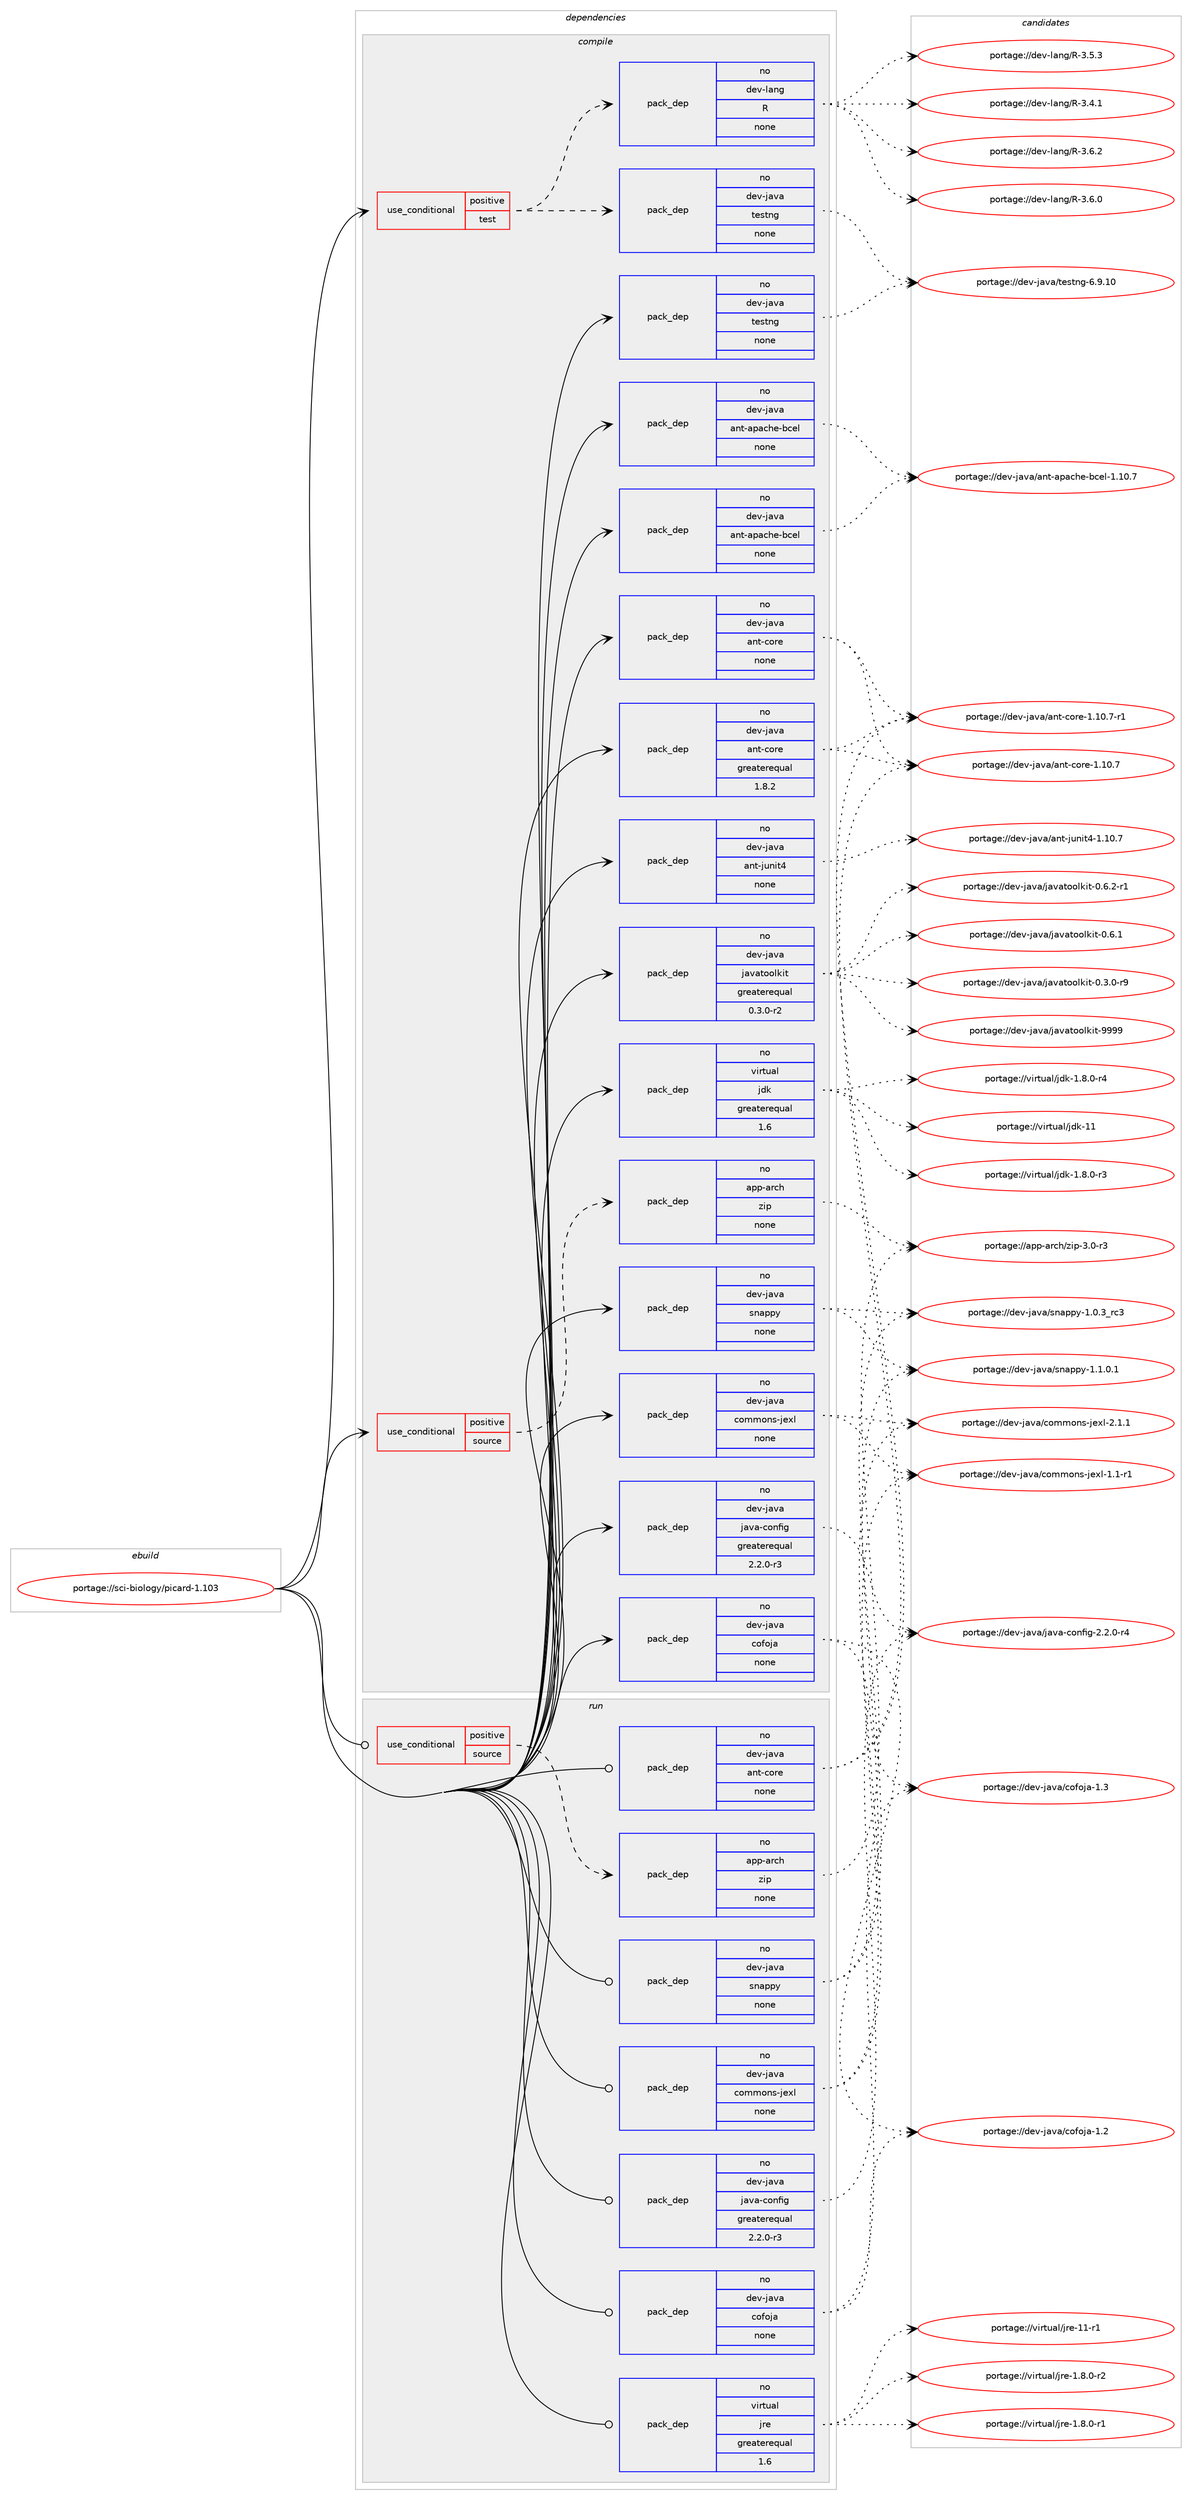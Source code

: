 digraph prolog {

# *************
# Graph options
# *************

newrank=true;
concentrate=true;
compound=true;
graph [rankdir=LR,fontname=Helvetica,fontsize=10,ranksep=1.5];#, ranksep=2.5, nodesep=0.2];
edge  [arrowhead=vee];
node  [fontname=Helvetica,fontsize=10];

# **********
# The ebuild
# **********

subgraph cluster_leftcol {
color=gray;
rank=same;
label=<<i>ebuild</i>>;
id [label="portage://sci-biology/picard-1.103", color=red, width=4, href="../sci-biology/picard-1.103.svg"];
}

# ****************
# The dependencies
# ****************

subgraph cluster_midcol {
color=gray;
label=<<i>dependencies</i>>;
subgraph cluster_compile {
fillcolor="#eeeeee";
style=filled;
label=<<i>compile</i>>;
subgraph cond20554 {
dependency101655 [label=<<TABLE BORDER="0" CELLBORDER="1" CELLSPACING="0" CELLPADDING="4"><TR><TD ROWSPAN="3" CELLPADDING="10">use_conditional</TD></TR><TR><TD>positive</TD></TR><TR><TD>source</TD></TR></TABLE>>, shape=none, color=red];
subgraph pack79355 {
dependency101656 [label=<<TABLE BORDER="0" CELLBORDER="1" CELLSPACING="0" CELLPADDING="4" WIDTH="220"><TR><TD ROWSPAN="6" CELLPADDING="30">pack_dep</TD></TR><TR><TD WIDTH="110">no</TD></TR><TR><TD>app-arch</TD></TR><TR><TD>zip</TD></TR><TR><TD>none</TD></TR><TR><TD></TD></TR></TABLE>>, shape=none, color=blue];
}
dependency101655:e -> dependency101656:w [weight=20,style="dashed",arrowhead="vee"];
}
id:e -> dependency101655:w [weight=20,style="solid",arrowhead="vee"];
subgraph cond20555 {
dependency101657 [label=<<TABLE BORDER="0" CELLBORDER="1" CELLSPACING="0" CELLPADDING="4"><TR><TD ROWSPAN="3" CELLPADDING="10">use_conditional</TD></TR><TR><TD>positive</TD></TR><TR><TD>test</TD></TR></TABLE>>, shape=none, color=red];
subgraph pack79356 {
dependency101658 [label=<<TABLE BORDER="0" CELLBORDER="1" CELLSPACING="0" CELLPADDING="4" WIDTH="220"><TR><TD ROWSPAN="6" CELLPADDING="30">pack_dep</TD></TR><TR><TD WIDTH="110">no</TD></TR><TR><TD>dev-java</TD></TR><TR><TD>testng</TD></TR><TR><TD>none</TD></TR><TR><TD></TD></TR></TABLE>>, shape=none, color=blue];
}
dependency101657:e -> dependency101658:w [weight=20,style="dashed",arrowhead="vee"];
subgraph pack79357 {
dependency101659 [label=<<TABLE BORDER="0" CELLBORDER="1" CELLSPACING="0" CELLPADDING="4" WIDTH="220"><TR><TD ROWSPAN="6" CELLPADDING="30">pack_dep</TD></TR><TR><TD WIDTH="110">no</TD></TR><TR><TD>dev-lang</TD></TR><TR><TD>R</TD></TR><TR><TD>none</TD></TR><TR><TD></TD></TR></TABLE>>, shape=none, color=blue];
}
dependency101657:e -> dependency101659:w [weight=20,style="dashed",arrowhead="vee"];
}
id:e -> dependency101657:w [weight=20,style="solid",arrowhead="vee"];
subgraph pack79358 {
dependency101660 [label=<<TABLE BORDER="0" CELLBORDER="1" CELLSPACING="0" CELLPADDING="4" WIDTH="220"><TR><TD ROWSPAN="6" CELLPADDING="30">pack_dep</TD></TR><TR><TD WIDTH="110">no</TD></TR><TR><TD>dev-java</TD></TR><TR><TD>ant-apache-bcel</TD></TR><TR><TD>none</TD></TR><TR><TD></TD></TR></TABLE>>, shape=none, color=blue];
}
id:e -> dependency101660:w [weight=20,style="solid",arrowhead="vee"];
subgraph pack79359 {
dependency101661 [label=<<TABLE BORDER="0" CELLBORDER="1" CELLSPACING="0" CELLPADDING="4" WIDTH="220"><TR><TD ROWSPAN="6" CELLPADDING="30">pack_dep</TD></TR><TR><TD WIDTH="110">no</TD></TR><TR><TD>dev-java</TD></TR><TR><TD>ant-apache-bcel</TD></TR><TR><TD>none</TD></TR><TR><TD></TD></TR></TABLE>>, shape=none, color=blue];
}
id:e -> dependency101661:w [weight=20,style="solid",arrowhead="vee"];
subgraph pack79360 {
dependency101662 [label=<<TABLE BORDER="0" CELLBORDER="1" CELLSPACING="0" CELLPADDING="4" WIDTH="220"><TR><TD ROWSPAN="6" CELLPADDING="30">pack_dep</TD></TR><TR><TD WIDTH="110">no</TD></TR><TR><TD>dev-java</TD></TR><TR><TD>ant-core</TD></TR><TR><TD>greaterequal</TD></TR><TR><TD>1.8.2</TD></TR></TABLE>>, shape=none, color=blue];
}
id:e -> dependency101662:w [weight=20,style="solid",arrowhead="vee"];
subgraph pack79361 {
dependency101663 [label=<<TABLE BORDER="0" CELLBORDER="1" CELLSPACING="0" CELLPADDING="4" WIDTH="220"><TR><TD ROWSPAN="6" CELLPADDING="30">pack_dep</TD></TR><TR><TD WIDTH="110">no</TD></TR><TR><TD>dev-java</TD></TR><TR><TD>ant-core</TD></TR><TR><TD>none</TD></TR><TR><TD></TD></TR></TABLE>>, shape=none, color=blue];
}
id:e -> dependency101663:w [weight=20,style="solid",arrowhead="vee"];
subgraph pack79362 {
dependency101664 [label=<<TABLE BORDER="0" CELLBORDER="1" CELLSPACING="0" CELLPADDING="4" WIDTH="220"><TR><TD ROWSPAN="6" CELLPADDING="30">pack_dep</TD></TR><TR><TD WIDTH="110">no</TD></TR><TR><TD>dev-java</TD></TR><TR><TD>ant-junit4</TD></TR><TR><TD>none</TD></TR><TR><TD></TD></TR></TABLE>>, shape=none, color=blue];
}
id:e -> dependency101664:w [weight=20,style="solid",arrowhead="vee"];
subgraph pack79363 {
dependency101665 [label=<<TABLE BORDER="0" CELLBORDER="1" CELLSPACING="0" CELLPADDING="4" WIDTH="220"><TR><TD ROWSPAN="6" CELLPADDING="30">pack_dep</TD></TR><TR><TD WIDTH="110">no</TD></TR><TR><TD>dev-java</TD></TR><TR><TD>cofoja</TD></TR><TR><TD>none</TD></TR><TR><TD></TD></TR></TABLE>>, shape=none, color=blue];
}
id:e -> dependency101665:w [weight=20,style="solid",arrowhead="vee"];
subgraph pack79364 {
dependency101666 [label=<<TABLE BORDER="0" CELLBORDER="1" CELLSPACING="0" CELLPADDING="4" WIDTH="220"><TR><TD ROWSPAN="6" CELLPADDING="30">pack_dep</TD></TR><TR><TD WIDTH="110">no</TD></TR><TR><TD>dev-java</TD></TR><TR><TD>commons-jexl</TD></TR><TR><TD>none</TD></TR><TR><TD></TD></TR></TABLE>>, shape=none, color=blue];
}
id:e -> dependency101666:w [weight=20,style="solid",arrowhead="vee"];
subgraph pack79365 {
dependency101667 [label=<<TABLE BORDER="0" CELLBORDER="1" CELLSPACING="0" CELLPADDING="4" WIDTH="220"><TR><TD ROWSPAN="6" CELLPADDING="30">pack_dep</TD></TR><TR><TD WIDTH="110">no</TD></TR><TR><TD>dev-java</TD></TR><TR><TD>java-config</TD></TR><TR><TD>greaterequal</TD></TR><TR><TD>2.2.0-r3</TD></TR></TABLE>>, shape=none, color=blue];
}
id:e -> dependency101667:w [weight=20,style="solid",arrowhead="vee"];
subgraph pack79366 {
dependency101668 [label=<<TABLE BORDER="0" CELLBORDER="1" CELLSPACING="0" CELLPADDING="4" WIDTH="220"><TR><TD ROWSPAN="6" CELLPADDING="30">pack_dep</TD></TR><TR><TD WIDTH="110">no</TD></TR><TR><TD>dev-java</TD></TR><TR><TD>javatoolkit</TD></TR><TR><TD>greaterequal</TD></TR><TR><TD>0.3.0-r2</TD></TR></TABLE>>, shape=none, color=blue];
}
id:e -> dependency101668:w [weight=20,style="solid",arrowhead="vee"];
subgraph pack79367 {
dependency101669 [label=<<TABLE BORDER="0" CELLBORDER="1" CELLSPACING="0" CELLPADDING="4" WIDTH="220"><TR><TD ROWSPAN="6" CELLPADDING="30">pack_dep</TD></TR><TR><TD WIDTH="110">no</TD></TR><TR><TD>dev-java</TD></TR><TR><TD>snappy</TD></TR><TR><TD>none</TD></TR><TR><TD></TD></TR></TABLE>>, shape=none, color=blue];
}
id:e -> dependency101669:w [weight=20,style="solid",arrowhead="vee"];
subgraph pack79368 {
dependency101670 [label=<<TABLE BORDER="0" CELLBORDER="1" CELLSPACING="0" CELLPADDING="4" WIDTH="220"><TR><TD ROWSPAN="6" CELLPADDING="30">pack_dep</TD></TR><TR><TD WIDTH="110">no</TD></TR><TR><TD>dev-java</TD></TR><TR><TD>testng</TD></TR><TR><TD>none</TD></TR><TR><TD></TD></TR></TABLE>>, shape=none, color=blue];
}
id:e -> dependency101670:w [weight=20,style="solid",arrowhead="vee"];
subgraph pack79369 {
dependency101671 [label=<<TABLE BORDER="0" CELLBORDER="1" CELLSPACING="0" CELLPADDING="4" WIDTH="220"><TR><TD ROWSPAN="6" CELLPADDING="30">pack_dep</TD></TR><TR><TD WIDTH="110">no</TD></TR><TR><TD>virtual</TD></TR><TR><TD>jdk</TD></TR><TR><TD>greaterequal</TD></TR><TR><TD>1.6</TD></TR></TABLE>>, shape=none, color=blue];
}
id:e -> dependency101671:w [weight=20,style="solid",arrowhead="vee"];
}
subgraph cluster_compileandrun {
fillcolor="#eeeeee";
style=filled;
label=<<i>compile and run</i>>;
}
subgraph cluster_run {
fillcolor="#eeeeee";
style=filled;
label=<<i>run</i>>;
subgraph cond20556 {
dependency101672 [label=<<TABLE BORDER="0" CELLBORDER="1" CELLSPACING="0" CELLPADDING="4"><TR><TD ROWSPAN="3" CELLPADDING="10">use_conditional</TD></TR><TR><TD>positive</TD></TR><TR><TD>source</TD></TR></TABLE>>, shape=none, color=red];
subgraph pack79370 {
dependency101673 [label=<<TABLE BORDER="0" CELLBORDER="1" CELLSPACING="0" CELLPADDING="4" WIDTH="220"><TR><TD ROWSPAN="6" CELLPADDING="30">pack_dep</TD></TR><TR><TD WIDTH="110">no</TD></TR><TR><TD>app-arch</TD></TR><TR><TD>zip</TD></TR><TR><TD>none</TD></TR><TR><TD></TD></TR></TABLE>>, shape=none, color=blue];
}
dependency101672:e -> dependency101673:w [weight=20,style="dashed",arrowhead="vee"];
}
id:e -> dependency101672:w [weight=20,style="solid",arrowhead="odot"];
subgraph pack79371 {
dependency101674 [label=<<TABLE BORDER="0" CELLBORDER="1" CELLSPACING="0" CELLPADDING="4" WIDTH="220"><TR><TD ROWSPAN="6" CELLPADDING="30">pack_dep</TD></TR><TR><TD WIDTH="110">no</TD></TR><TR><TD>dev-java</TD></TR><TR><TD>ant-core</TD></TR><TR><TD>none</TD></TR><TR><TD></TD></TR></TABLE>>, shape=none, color=blue];
}
id:e -> dependency101674:w [weight=20,style="solid",arrowhead="odot"];
subgraph pack79372 {
dependency101675 [label=<<TABLE BORDER="0" CELLBORDER="1" CELLSPACING="0" CELLPADDING="4" WIDTH="220"><TR><TD ROWSPAN="6" CELLPADDING="30">pack_dep</TD></TR><TR><TD WIDTH="110">no</TD></TR><TR><TD>dev-java</TD></TR><TR><TD>cofoja</TD></TR><TR><TD>none</TD></TR><TR><TD></TD></TR></TABLE>>, shape=none, color=blue];
}
id:e -> dependency101675:w [weight=20,style="solid",arrowhead="odot"];
subgraph pack79373 {
dependency101676 [label=<<TABLE BORDER="0" CELLBORDER="1" CELLSPACING="0" CELLPADDING="4" WIDTH="220"><TR><TD ROWSPAN="6" CELLPADDING="30">pack_dep</TD></TR><TR><TD WIDTH="110">no</TD></TR><TR><TD>dev-java</TD></TR><TR><TD>commons-jexl</TD></TR><TR><TD>none</TD></TR><TR><TD></TD></TR></TABLE>>, shape=none, color=blue];
}
id:e -> dependency101676:w [weight=20,style="solid",arrowhead="odot"];
subgraph pack79374 {
dependency101677 [label=<<TABLE BORDER="0" CELLBORDER="1" CELLSPACING="0" CELLPADDING="4" WIDTH="220"><TR><TD ROWSPAN="6" CELLPADDING="30">pack_dep</TD></TR><TR><TD WIDTH="110">no</TD></TR><TR><TD>dev-java</TD></TR><TR><TD>java-config</TD></TR><TR><TD>greaterequal</TD></TR><TR><TD>2.2.0-r3</TD></TR></TABLE>>, shape=none, color=blue];
}
id:e -> dependency101677:w [weight=20,style="solid",arrowhead="odot"];
subgraph pack79375 {
dependency101678 [label=<<TABLE BORDER="0" CELLBORDER="1" CELLSPACING="0" CELLPADDING="4" WIDTH="220"><TR><TD ROWSPAN="6" CELLPADDING="30">pack_dep</TD></TR><TR><TD WIDTH="110">no</TD></TR><TR><TD>dev-java</TD></TR><TR><TD>snappy</TD></TR><TR><TD>none</TD></TR><TR><TD></TD></TR></TABLE>>, shape=none, color=blue];
}
id:e -> dependency101678:w [weight=20,style="solid",arrowhead="odot"];
subgraph pack79376 {
dependency101679 [label=<<TABLE BORDER="0" CELLBORDER="1" CELLSPACING="0" CELLPADDING="4" WIDTH="220"><TR><TD ROWSPAN="6" CELLPADDING="30">pack_dep</TD></TR><TR><TD WIDTH="110">no</TD></TR><TR><TD>virtual</TD></TR><TR><TD>jre</TD></TR><TR><TD>greaterequal</TD></TR><TR><TD>1.6</TD></TR></TABLE>>, shape=none, color=blue];
}
id:e -> dependency101679:w [weight=20,style="solid",arrowhead="odot"];
}
}

# **************
# The candidates
# **************

subgraph cluster_choices {
rank=same;
color=gray;
label=<<i>candidates</i>>;

subgraph choice79355 {
color=black;
nodesep=1;
choice9711211245971149910447122105112455146484511451 [label="portage://app-arch/zip-3.0-r3", color=red, width=4,href="../app-arch/zip-3.0-r3.svg"];
dependency101656:e -> choice9711211245971149910447122105112455146484511451:w [style=dotted,weight="100"];
}
subgraph choice79356 {
color=black;
nodesep=1;
choice1001011184510697118974711610111511611010345544657464948 [label="portage://dev-java/testng-6.9.10", color=red, width=4,href="../dev-java/testng-6.9.10.svg"];
dependency101658:e -> choice1001011184510697118974711610111511611010345544657464948:w [style=dotted,weight="100"];
}
subgraph choice79357 {
color=black;
nodesep=1;
choice10010111845108971101034782455146544650 [label="portage://dev-lang/R-3.6.2", color=red, width=4,href="../dev-lang/R-3.6.2.svg"];
choice10010111845108971101034782455146544648 [label="portage://dev-lang/R-3.6.0", color=red, width=4,href="../dev-lang/R-3.6.0.svg"];
choice10010111845108971101034782455146534651 [label="portage://dev-lang/R-3.5.3", color=red, width=4,href="../dev-lang/R-3.5.3.svg"];
choice10010111845108971101034782455146524649 [label="portage://dev-lang/R-3.4.1", color=red, width=4,href="../dev-lang/R-3.4.1.svg"];
dependency101659:e -> choice10010111845108971101034782455146544650:w [style=dotted,weight="100"];
dependency101659:e -> choice10010111845108971101034782455146544648:w [style=dotted,weight="100"];
dependency101659:e -> choice10010111845108971101034782455146534651:w [style=dotted,weight="100"];
dependency101659:e -> choice10010111845108971101034782455146524649:w [style=dotted,weight="100"];
}
subgraph choice79358 {
color=black;
nodesep=1;
choice10010111845106971189747971101164597112979910410145989910110845494649484655 [label="portage://dev-java/ant-apache-bcel-1.10.7", color=red, width=4,href="../dev-java/ant-apache-bcel-1.10.7.svg"];
dependency101660:e -> choice10010111845106971189747971101164597112979910410145989910110845494649484655:w [style=dotted,weight="100"];
}
subgraph choice79359 {
color=black;
nodesep=1;
choice10010111845106971189747971101164597112979910410145989910110845494649484655 [label="portage://dev-java/ant-apache-bcel-1.10.7", color=red, width=4,href="../dev-java/ant-apache-bcel-1.10.7.svg"];
dependency101661:e -> choice10010111845106971189747971101164597112979910410145989910110845494649484655:w [style=dotted,weight="100"];
}
subgraph choice79360 {
color=black;
nodesep=1;
choice10010111845106971189747971101164599111114101454946494846554511449 [label="portage://dev-java/ant-core-1.10.7-r1", color=red, width=4,href="../dev-java/ant-core-1.10.7-r1.svg"];
choice1001011184510697118974797110116459911111410145494649484655 [label="portage://dev-java/ant-core-1.10.7", color=red, width=4,href="../dev-java/ant-core-1.10.7.svg"];
dependency101662:e -> choice10010111845106971189747971101164599111114101454946494846554511449:w [style=dotted,weight="100"];
dependency101662:e -> choice1001011184510697118974797110116459911111410145494649484655:w [style=dotted,weight="100"];
}
subgraph choice79361 {
color=black;
nodesep=1;
choice10010111845106971189747971101164599111114101454946494846554511449 [label="portage://dev-java/ant-core-1.10.7-r1", color=red, width=4,href="../dev-java/ant-core-1.10.7-r1.svg"];
choice1001011184510697118974797110116459911111410145494649484655 [label="portage://dev-java/ant-core-1.10.7", color=red, width=4,href="../dev-java/ant-core-1.10.7.svg"];
dependency101663:e -> choice10010111845106971189747971101164599111114101454946494846554511449:w [style=dotted,weight="100"];
dependency101663:e -> choice1001011184510697118974797110116459911111410145494649484655:w [style=dotted,weight="100"];
}
subgraph choice79362 {
color=black;
nodesep=1;
choice1001011184510697118974797110116451061171101051165245494649484655 [label="portage://dev-java/ant-junit4-1.10.7", color=red, width=4,href="../dev-java/ant-junit4-1.10.7.svg"];
dependency101664:e -> choice1001011184510697118974797110116451061171101051165245494649484655:w [style=dotted,weight="100"];
}
subgraph choice79363 {
color=black;
nodesep=1;
choice10010111845106971189747991111021111069745494651 [label="portage://dev-java/cofoja-1.3", color=red, width=4,href="../dev-java/cofoja-1.3.svg"];
choice10010111845106971189747991111021111069745494650 [label="portage://dev-java/cofoja-1.2", color=red, width=4,href="../dev-java/cofoja-1.2.svg"];
dependency101665:e -> choice10010111845106971189747991111021111069745494651:w [style=dotted,weight="100"];
dependency101665:e -> choice10010111845106971189747991111021111069745494650:w [style=dotted,weight="100"];
}
subgraph choice79364 {
color=black;
nodesep=1;
choice100101118451069711897479911110910911111011545106101120108455046494649 [label="portage://dev-java/commons-jexl-2.1.1", color=red, width=4,href="../dev-java/commons-jexl-2.1.1.svg"];
choice100101118451069711897479911110910911111011545106101120108454946494511449 [label="portage://dev-java/commons-jexl-1.1-r1", color=red, width=4,href="../dev-java/commons-jexl-1.1-r1.svg"];
dependency101666:e -> choice100101118451069711897479911110910911111011545106101120108455046494649:w [style=dotted,weight="100"];
dependency101666:e -> choice100101118451069711897479911110910911111011545106101120108454946494511449:w [style=dotted,weight="100"];
}
subgraph choice79365 {
color=black;
nodesep=1;
choice10010111845106971189747106971189745991111101021051034550465046484511452 [label="portage://dev-java/java-config-2.2.0-r4", color=red, width=4,href="../dev-java/java-config-2.2.0-r4.svg"];
dependency101667:e -> choice10010111845106971189747106971189745991111101021051034550465046484511452:w [style=dotted,weight="100"];
}
subgraph choice79366 {
color=black;
nodesep=1;
choice1001011184510697118974710697118971161111111081071051164557575757 [label="portage://dev-java/javatoolkit-9999", color=red, width=4,href="../dev-java/javatoolkit-9999.svg"];
choice1001011184510697118974710697118971161111111081071051164548465446504511449 [label="portage://dev-java/javatoolkit-0.6.2-r1", color=red, width=4,href="../dev-java/javatoolkit-0.6.2-r1.svg"];
choice100101118451069711897471069711897116111111108107105116454846544649 [label="portage://dev-java/javatoolkit-0.6.1", color=red, width=4,href="../dev-java/javatoolkit-0.6.1.svg"];
choice1001011184510697118974710697118971161111111081071051164548465146484511457 [label="portage://dev-java/javatoolkit-0.3.0-r9", color=red, width=4,href="../dev-java/javatoolkit-0.3.0-r9.svg"];
dependency101668:e -> choice1001011184510697118974710697118971161111111081071051164557575757:w [style=dotted,weight="100"];
dependency101668:e -> choice1001011184510697118974710697118971161111111081071051164548465446504511449:w [style=dotted,weight="100"];
dependency101668:e -> choice100101118451069711897471069711897116111111108107105116454846544649:w [style=dotted,weight="100"];
dependency101668:e -> choice1001011184510697118974710697118971161111111081071051164548465146484511457:w [style=dotted,weight="100"];
}
subgraph choice79367 {
color=black;
nodesep=1;
choice10010111845106971189747115110971121121214549464946484649 [label="portage://dev-java/snappy-1.1.0.1", color=red, width=4,href="../dev-java/snappy-1.1.0.1.svg"];
choice1001011184510697118974711511097112112121454946484651951149951 [label="portage://dev-java/snappy-1.0.3_rc3", color=red, width=4,href="../dev-java/snappy-1.0.3_rc3.svg"];
dependency101669:e -> choice10010111845106971189747115110971121121214549464946484649:w [style=dotted,weight="100"];
dependency101669:e -> choice1001011184510697118974711511097112112121454946484651951149951:w [style=dotted,weight="100"];
}
subgraph choice79368 {
color=black;
nodesep=1;
choice1001011184510697118974711610111511611010345544657464948 [label="portage://dev-java/testng-6.9.10", color=red, width=4,href="../dev-java/testng-6.9.10.svg"];
dependency101670:e -> choice1001011184510697118974711610111511611010345544657464948:w [style=dotted,weight="100"];
}
subgraph choice79369 {
color=black;
nodesep=1;
choice1181051141161179710847106100107454949 [label="portage://virtual/jdk-11", color=red, width=4,href="../virtual/jdk-11.svg"];
choice11810511411611797108471061001074549465646484511452 [label="portage://virtual/jdk-1.8.0-r4", color=red, width=4,href="../virtual/jdk-1.8.0-r4.svg"];
choice11810511411611797108471061001074549465646484511451 [label="portage://virtual/jdk-1.8.0-r3", color=red, width=4,href="../virtual/jdk-1.8.0-r3.svg"];
dependency101671:e -> choice1181051141161179710847106100107454949:w [style=dotted,weight="100"];
dependency101671:e -> choice11810511411611797108471061001074549465646484511452:w [style=dotted,weight="100"];
dependency101671:e -> choice11810511411611797108471061001074549465646484511451:w [style=dotted,weight="100"];
}
subgraph choice79370 {
color=black;
nodesep=1;
choice9711211245971149910447122105112455146484511451 [label="portage://app-arch/zip-3.0-r3", color=red, width=4,href="../app-arch/zip-3.0-r3.svg"];
dependency101673:e -> choice9711211245971149910447122105112455146484511451:w [style=dotted,weight="100"];
}
subgraph choice79371 {
color=black;
nodesep=1;
choice10010111845106971189747971101164599111114101454946494846554511449 [label="portage://dev-java/ant-core-1.10.7-r1", color=red, width=4,href="../dev-java/ant-core-1.10.7-r1.svg"];
choice1001011184510697118974797110116459911111410145494649484655 [label="portage://dev-java/ant-core-1.10.7", color=red, width=4,href="../dev-java/ant-core-1.10.7.svg"];
dependency101674:e -> choice10010111845106971189747971101164599111114101454946494846554511449:w [style=dotted,weight="100"];
dependency101674:e -> choice1001011184510697118974797110116459911111410145494649484655:w [style=dotted,weight="100"];
}
subgraph choice79372 {
color=black;
nodesep=1;
choice10010111845106971189747991111021111069745494651 [label="portage://dev-java/cofoja-1.3", color=red, width=4,href="../dev-java/cofoja-1.3.svg"];
choice10010111845106971189747991111021111069745494650 [label="portage://dev-java/cofoja-1.2", color=red, width=4,href="../dev-java/cofoja-1.2.svg"];
dependency101675:e -> choice10010111845106971189747991111021111069745494651:w [style=dotted,weight="100"];
dependency101675:e -> choice10010111845106971189747991111021111069745494650:w [style=dotted,weight="100"];
}
subgraph choice79373 {
color=black;
nodesep=1;
choice100101118451069711897479911110910911111011545106101120108455046494649 [label="portage://dev-java/commons-jexl-2.1.1", color=red, width=4,href="../dev-java/commons-jexl-2.1.1.svg"];
choice100101118451069711897479911110910911111011545106101120108454946494511449 [label="portage://dev-java/commons-jexl-1.1-r1", color=red, width=4,href="../dev-java/commons-jexl-1.1-r1.svg"];
dependency101676:e -> choice100101118451069711897479911110910911111011545106101120108455046494649:w [style=dotted,weight="100"];
dependency101676:e -> choice100101118451069711897479911110910911111011545106101120108454946494511449:w [style=dotted,weight="100"];
}
subgraph choice79374 {
color=black;
nodesep=1;
choice10010111845106971189747106971189745991111101021051034550465046484511452 [label="portage://dev-java/java-config-2.2.0-r4", color=red, width=4,href="../dev-java/java-config-2.2.0-r4.svg"];
dependency101677:e -> choice10010111845106971189747106971189745991111101021051034550465046484511452:w [style=dotted,weight="100"];
}
subgraph choice79375 {
color=black;
nodesep=1;
choice10010111845106971189747115110971121121214549464946484649 [label="portage://dev-java/snappy-1.1.0.1", color=red, width=4,href="../dev-java/snappy-1.1.0.1.svg"];
choice1001011184510697118974711511097112112121454946484651951149951 [label="portage://dev-java/snappy-1.0.3_rc3", color=red, width=4,href="../dev-java/snappy-1.0.3_rc3.svg"];
dependency101678:e -> choice10010111845106971189747115110971121121214549464946484649:w [style=dotted,weight="100"];
dependency101678:e -> choice1001011184510697118974711511097112112121454946484651951149951:w [style=dotted,weight="100"];
}
subgraph choice79376 {
color=black;
nodesep=1;
choice11810511411611797108471061141014549494511449 [label="portage://virtual/jre-11-r1", color=red, width=4,href="../virtual/jre-11-r1.svg"];
choice11810511411611797108471061141014549465646484511450 [label="portage://virtual/jre-1.8.0-r2", color=red, width=4,href="../virtual/jre-1.8.0-r2.svg"];
choice11810511411611797108471061141014549465646484511449 [label="portage://virtual/jre-1.8.0-r1", color=red, width=4,href="../virtual/jre-1.8.0-r1.svg"];
dependency101679:e -> choice11810511411611797108471061141014549494511449:w [style=dotted,weight="100"];
dependency101679:e -> choice11810511411611797108471061141014549465646484511450:w [style=dotted,weight="100"];
dependency101679:e -> choice11810511411611797108471061141014549465646484511449:w [style=dotted,weight="100"];
}
}

}
